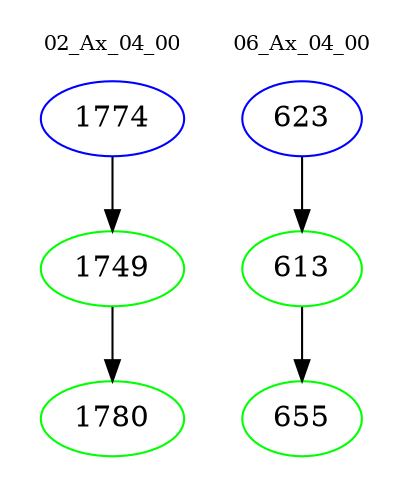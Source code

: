 digraph{
subgraph cluster_0 {
color = white
label = "02_Ax_04_00";
fontsize=10;
T0_1774 [label="1774", color="blue"]
T0_1774 -> T0_1749 [color="black"]
T0_1749 [label="1749", color="green"]
T0_1749 -> T0_1780 [color="black"]
T0_1780 [label="1780", color="green"]
}
subgraph cluster_1 {
color = white
label = "06_Ax_04_00";
fontsize=10;
T1_623 [label="623", color="blue"]
T1_623 -> T1_613 [color="black"]
T1_613 [label="613", color="green"]
T1_613 -> T1_655 [color="black"]
T1_655 [label="655", color="green"]
}
}
